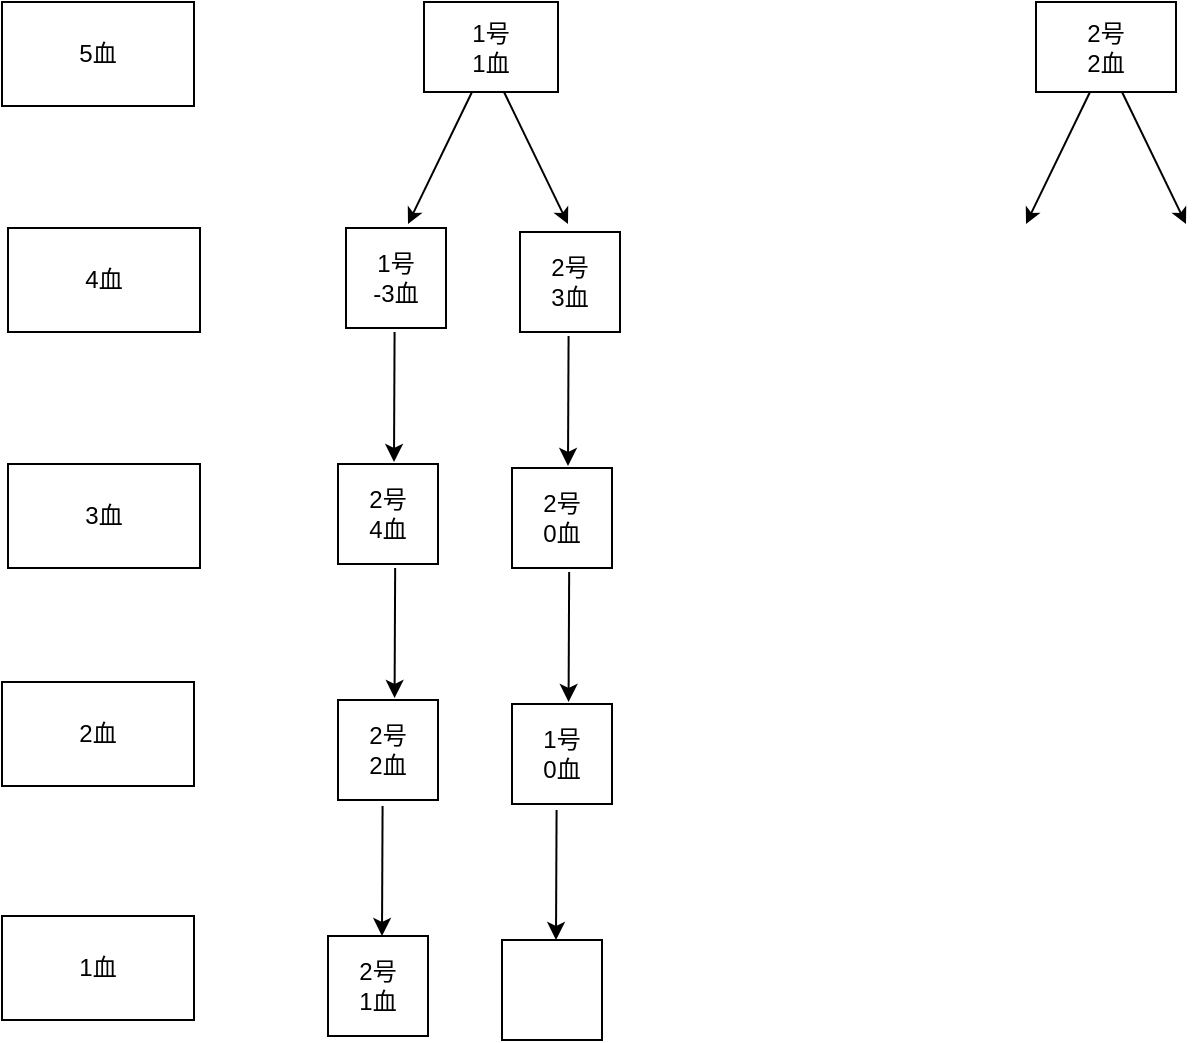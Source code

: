 <mxfile version="21.6.5" type="github">
  <diagram name="第 1 页" id="kbOdk6Lyz25s7205qlWB">
    <mxGraphModel dx="2150" dy="783" grid="0" gridSize="10" guides="1" tooltips="1" connect="1" arrows="1" fold="1" page="1" pageScale="1" pageWidth="827" pageHeight="1169" math="0" shadow="0">
      <root>
        <mxCell id="0" />
        <mxCell id="1" parent="0" />
        <mxCell id="Y3LnFrSma-OGvht5XuCq-3" value="5血" style="rounded=0;whiteSpace=wrap;html=1;" vertex="1" parent="1">
          <mxGeometry x="-762" y="95" width="96" height="52" as="geometry" />
        </mxCell>
        <mxCell id="Y3LnFrSma-OGvht5XuCq-4" value="1血" style="rounded=0;whiteSpace=wrap;html=1;" vertex="1" parent="1">
          <mxGeometry x="-762" y="552" width="96" height="52" as="geometry" />
        </mxCell>
        <mxCell id="Y3LnFrSma-OGvht5XuCq-5" value="4血" style="rounded=0;whiteSpace=wrap;html=1;" vertex="1" parent="1">
          <mxGeometry x="-759" y="208" width="96" height="52" as="geometry" />
        </mxCell>
        <mxCell id="Y3LnFrSma-OGvht5XuCq-6" value="3血" style="rounded=0;whiteSpace=wrap;html=1;" vertex="1" parent="1">
          <mxGeometry x="-759" y="326" width="96" height="52" as="geometry" />
        </mxCell>
        <mxCell id="Y3LnFrSma-OGvht5XuCq-7" value="2血" style="rounded=0;whiteSpace=wrap;html=1;" vertex="1" parent="1">
          <mxGeometry x="-762" y="435" width="96" height="52" as="geometry" />
        </mxCell>
        <mxCell id="Y3LnFrSma-OGvht5XuCq-8" value="1号&lt;br&gt;1血" style="rounded=0;whiteSpace=wrap;html=1;" vertex="1" parent="1">
          <mxGeometry x="-551" y="95" width="67" height="45" as="geometry" />
        </mxCell>
        <mxCell id="Y3LnFrSma-OGvht5XuCq-9" value="2号&lt;br&gt;2血" style="rounded=0;whiteSpace=wrap;html=1;" vertex="1" parent="1">
          <mxGeometry x="-245" y="95" width="70" height="45" as="geometry" />
        </mxCell>
        <mxCell id="Y3LnFrSma-OGvht5XuCq-10" value="" style="endArrow=classic;html=1;rounded=0;endSize=5;startSize=5;jumpSize=5;" edge="1" parent="1">
          <mxGeometry width="50" height="50" relative="1" as="geometry">
            <mxPoint x="-527" y="140" as="sourcePoint" />
            <mxPoint x="-559" y="206" as="targetPoint" />
          </mxGeometry>
        </mxCell>
        <mxCell id="Y3LnFrSma-OGvht5XuCq-12" value="" style="endArrow=classic;html=1;rounded=0;endSize=5;startSize=5;jumpSize=5;" edge="1" parent="1">
          <mxGeometry width="50" height="50" relative="1" as="geometry">
            <mxPoint x="-511" y="140" as="sourcePoint" />
            <mxPoint x="-479" y="206" as="targetPoint" />
          </mxGeometry>
        </mxCell>
        <mxCell id="Y3LnFrSma-OGvht5XuCq-13" value="" style="endArrow=classic;html=1;rounded=0;endSize=5;startSize=5;jumpSize=5;" edge="1" parent="1">
          <mxGeometry width="50" height="50" relative="1" as="geometry">
            <mxPoint x="-218" y="140" as="sourcePoint" />
            <mxPoint x="-250" y="206" as="targetPoint" />
          </mxGeometry>
        </mxCell>
        <mxCell id="Y3LnFrSma-OGvht5XuCq-14" value="" style="endArrow=classic;html=1;rounded=0;endSize=5;startSize=5;jumpSize=5;" edge="1" parent="1">
          <mxGeometry width="50" height="50" relative="1" as="geometry">
            <mxPoint x="-202" y="140" as="sourcePoint" />
            <mxPoint x="-170" y="206" as="targetPoint" />
          </mxGeometry>
        </mxCell>
        <mxCell id="Y3LnFrSma-OGvht5XuCq-17" value="1号&lt;br&gt;-3血" style="whiteSpace=wrap;html=1;aspect=fixed;" vertex="1" parent="1">
          <mxGeometry x="-590" y="208" width="50" height="50" as="geometry" />
        </mxCell>
        <mxCell id="Y3LnFrSma-OGvht5XuCq-20" value="2号&lt;br&gt;3血" style="whiteSpace=wrap;html=1;aspect=fixed;" vertex="1" parent="1">
          <mxGeometry x="-503" y="210" width="50" height="50" as="geometry" />
        </mxCell>
        <mxCell id="Y3LnFrSma-OGvht5XuCq-23" value="2号&lt;br&gt;4血" style="whiteSpace=wrap;html=1;aspect=fixed;" vertex="1" parent="1">
          <mxGeometry x="-594" y="326" width="50" height="50" as="geometry" />
        </mxCell>
        <mxCell id="Y3LnFrSma-OGvht5XuCq-24" value="2号&lt;br&gt;2血" style="whiteSpace=wrap;html=1;aspect=fixed;" vertex="1" parent="1">
          <mxGeometry x="-594" y="444" width="50" height="50" as="geometry" />
        </mxCell>
        <mxCell id="Y3LnFrSma-OGvht5XuCq-25" value="2号&lt;br&gt;1血" style="whiteSpace=wrap;html=1;aspect=fixed;" vertex="1" parent="1">
          <mxGeometry x="-599" y="562" width="50" height="50" as="geometry" />
        </mxCell>
        <mxCell id="Y3LnFrSma-OGvht5XuCq-27" value="" style="endArrow=classic;html=1;rounded=0;" edge="1" parent="1">
          <mxGeometry width="50" height="50" relative="1" as="geometry">
            <mxPoint x="-565.71" y="260" as="sourcePoint" />
            <mxPoint x="-566" y="325" as="targetPoint" />
          </mxGeometry>
        </mxCell>
        <mxCell id="Y3LnFrSma-OGvht5XuCq-28" value="" style="endArrow=classic;html=1;rounded=0;" edge="1" parent="1">
          <mxGeometry width="50" height="50" relative="1" as="geometry">
            <mxPoint x="-571.71" y="497" as="sourcePoint" />
            <mxPoint x="-572" y="562" as="targetPoint" />
          </mxGeometry>
        </mxCell>
        <mxCell id="Y3LnFrSma-OGvht5XuCq-29" value="" style="endArrow=classic;html=1;rounded=0;" edge="1" parent="1">
          <mxGeometry width="50" height="50" relative="1" as="geometry">
            <mxPoint x="-565.42" y="378" as="sourcePoint" />
            <mxPoint x="-565.71" y="443" as="targetPoint" />
          </mxGeometry>
        </mxCell>
        <mxCell id="Y3LnFrSma-OGvht5XuCq-36" value="2号&lt;br&gt;0血" style="whiteSpace=wrap;html=1;aspect=fixed;" vertex="1" parent="1">
          <mxGeometry x="-507" y="328" width="50" height="50" as="geometry" />
        </mxCell>
        <mxCell id="Y3LnFrSma-OGvht5XuCq-37" value="1号&lt;br&gt;0血" style="whiteSpace=wrap;html=1;aspect=fixed;" vertex="1" parent="1">
          <mxGeometry x="-507" y="446" width="50" height="50" as="geometry" />
        </mxCell>
        <mxCell id="Y3LnFrSma-OGvht5XuCq-38" value="" style="whiteSpace=wrap;html=1;aspect=fixed;" vertex="1" parent="1">
          <mxGeometry x="-512" y="564" width="50" height="50" as="geometry" />
        </mxCell>
        <mxCell id="Y3LnFrSma-OGvht5XuCq-39" value="" style="endArrow=classic;html=1;rounded=0;" edge="1" parent="1">
          <mxGeometry width="50" height="50" relative="1" as="geometry">
            <mxPoint x="-478.71" y="262" as="sourcePoint" />
            <mxPoint x="-479" y="327" as="targetPoint" />
          </mxGeometry>
        </mxCell>
        <mxCell id="Y3LnFrSma-OGvht5XuCq-40" value="" style="endArrow=classic;html=1;rounded=0;" edge="1" parent="1">
          <mxGeometry width="50" height="50" relative="1" as="geometry">
            <mxPoint x="-484.71" y="499" as="sourcePoint" />
            <mxPoint x="-485" y="564" as="targetPoint" />
          </mxGeometry>
        </mxCell>
        <mxCell id="Y3LnFrSma-OGvht5XuCq-41" value="" style="endArrow=classic;html=1;rounded=0;" edge="1" parent="1">
          <mxGeometry width="50" height="50" relative="1" as="geometry">
            <mxPoint x="-478.42" y="380" as="sourcePoint" />
            <mxPoint x="-478.71" y="445" as="targetPoint" />
          </mxGeometry>
        </mxCell>
      </root>
    </mxGraphModel>
  </diagram>
</mxfile>
